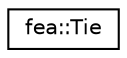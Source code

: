digraph "Graphical Class Hierarchy"
{
  edge [fontname="Helvetica",fontsize="10",labelfontname="Helvetica",labelfontsize="10"];
  node [fontname="Helvetica",fontsize="10",shape=record];
  rankdir="LR";
  Node1 [label="fea::Tie",height=0.2,width=0.4,color="black", fillcolor="white", style="filled",URL="$structfea_1_1_tie.html",tooltip="Places linear springs between all degrees of freedom of 2 nodes. "];
}
